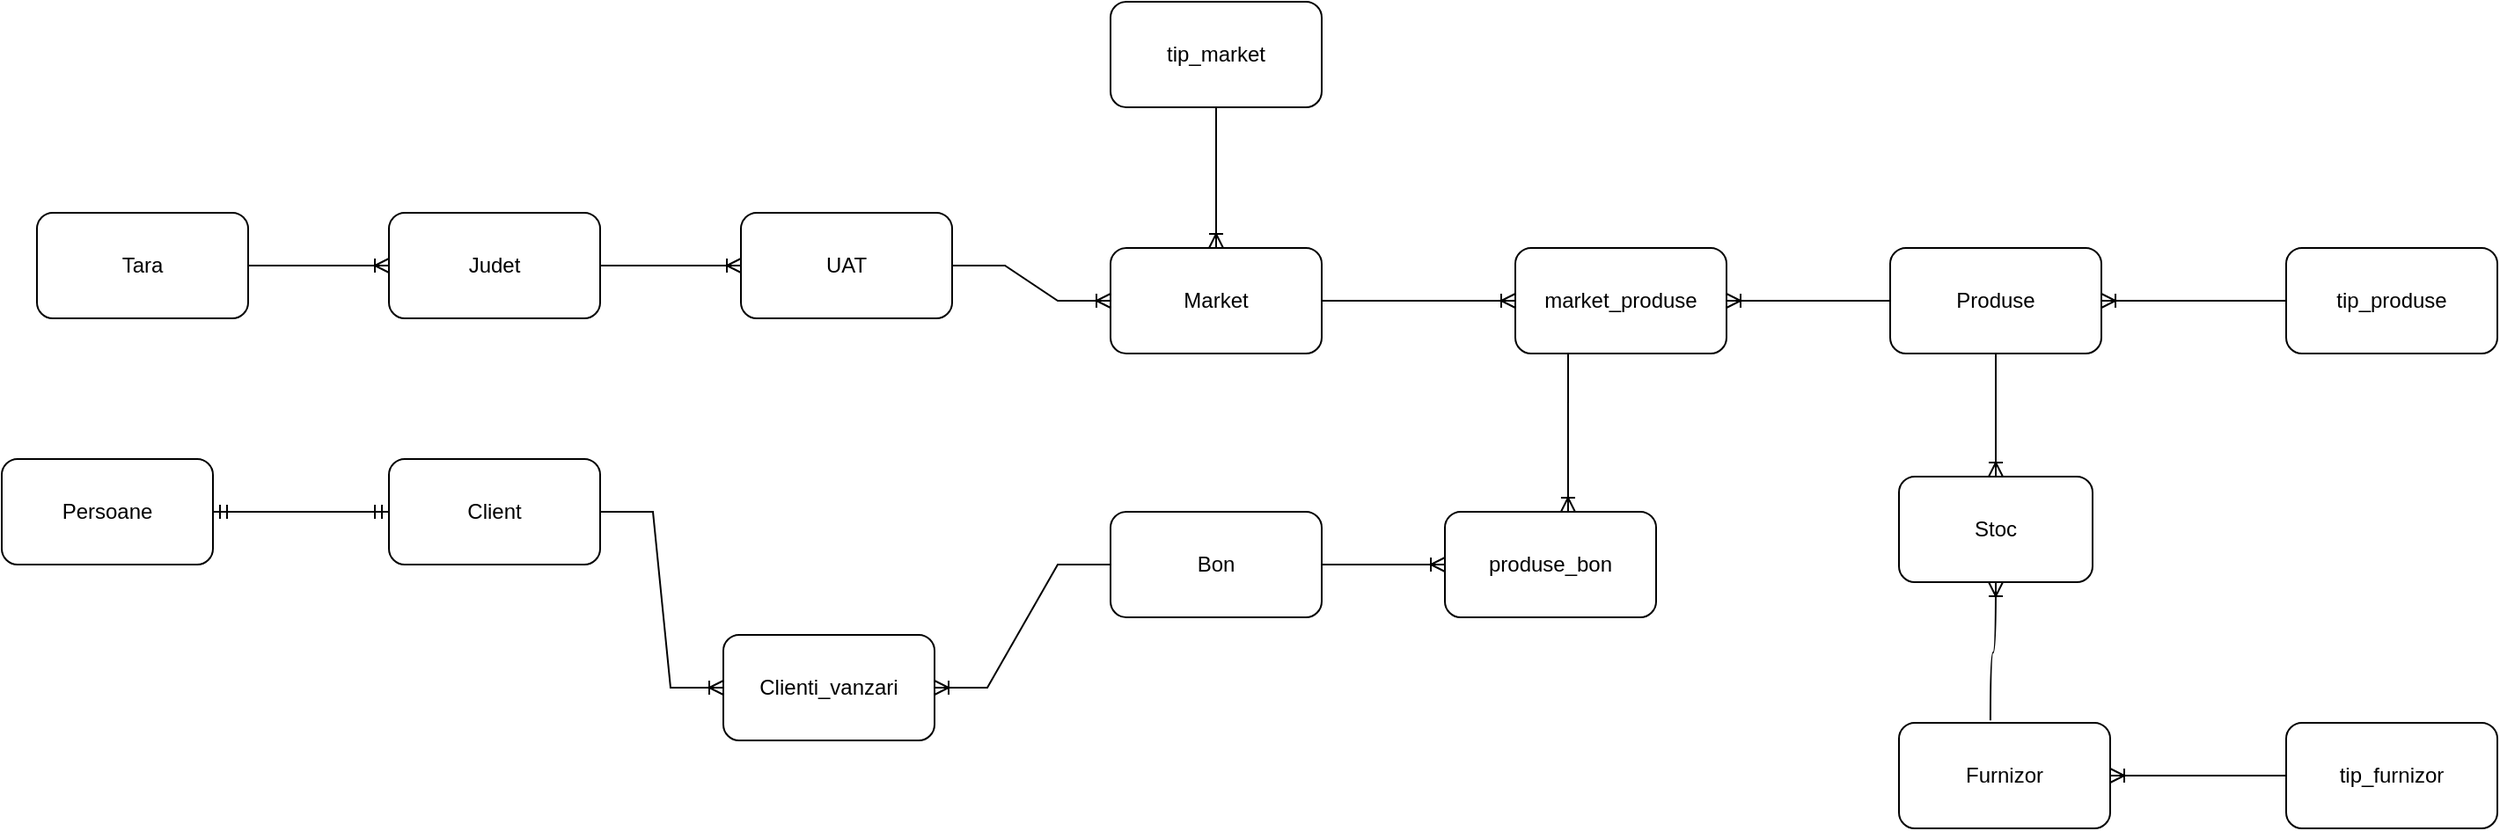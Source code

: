 <mxfile version="26.0.5">
  <diagram id="R2lEEEUBdFMjLlhIrx00" name="Page-1">
    <mxGraphModel dx="1400" dy="1971" grid="1" gridSize="10" guides="1" tooltips="1" connect="1" arrows="1" fold="1" page="1" pageScale="1" pageWidth="850" pageHeight="1100" math="0" shadow="0" extFonts="Permanent Marker^https://fonts.googleapis.com/css?family=Permanent+Marker">
      <root>
        <mxCell id="0" />
        <mxCell id="1" parent="0" />
        <mxCell id="zQwSwGuKmndq3hkdYxnN-1" value="Tara" style="rounded=1;whiteSpace=wrap;html=1;" vertex="1" parent="1">
          <mxGeometry x="50" y="30" width="120" height="60" as="geometry" />
        </mxCell>
        <mxCell id="zQwSwGuKmndq3hkdYxnN-2" value="Judet" style="rounded=1;whiteSpace=wrap;html=1;" vertex="1" parent="1">
          <mxGeometry x="250" y="30" width="120" height="60" as="geometry" />
        </mxCell>
        <mxCell id="zQwSwGuKmndq3hkdYxnN-3" value="UAT" style="rounded=1;whiteSpace=wrap;html=1;" vertex="1" parent="1">
          <mxGeometry x="450" y="30" width="120" height="60" as="geometry" />
        </mxCell>
        <mxCell id="zQwSwGuKmndq3hkdYxnN-4" value="Market" style="rounded=1;whiteSpace=wrap;html=1;" vertex="1" parent="1">
          <mxGeometry x="660" y="50" width="120" height="60" as="geometry" />
        </mxCell>
        <mxCell id="zQwSwGuKmndq3hkdYxnN-5" value="tip_market" style="rounded=1;whiteSpace=wrap;html=1;" vertex="1" parent="1">
          <mxGeometry x="660" y="-90" width="120" height="60" as="geometry" />
        </mxCell>
        <mxCell id="zQwSwGuKmndq3hkdYxnN-6" value="Bon" style="rounded=1;whiteSpace=wrap;html=1;" vertex="1" parent="1">
          <mxGeometry x="660" y="200" width="120" height="60" as="geometry" />
        </mxCell>
        <mxCell id="zQwSwGuKmndq3hkdYxnN-7" value="Client" style="rounded=1;whiteSpace=wrap;html=1;" vertex="1" parent="1">
          <mxGeometry x="250" y="170" width="120" height="60" as="geometry" />
        </mxCell>
        <mxCell id="zQwSwGuKmndq3hkdYxnN-8" value="Persoane" style="rounded=1;whiteSpace=wrap;html=1;" vertex="1" parent="1">
          <mxGeometry x="30" y="170" width="120" height="60" as="geometry" />
        </mxCell>
        <mxCell id="zQwSwGuKmndq3hkdYxnN-9" value="Stoc" style="rounded=1;whiteSpace=wrap;html=1;" vertex="1" parent="1">
          <mxGeometry x="1108" y="180" width="110" height="60" as="geometry" />
        </mxCell>
        <mxCell id="zQwSwGuKmndq3hkdYxnN-10" value="Produse" style="rounded=1;whiteSpace=wrap;html=1;" vertex="1" parent="1">
          <mxGeometry x="1103" y="50" width="120" height="60" as="geometry" />
        </mxCell>
        <mxCell id="zQwSwGuKmndq3hkdYxnN-11" value="tip_produse" style="rounded=1;whiteSpace=wrap;html=1;" vertex="1" parent="1">
          <mxGeometry x="1328" y="50" width="120" height="60" as="geometry" />
        </mxCell>
        <mxCell id="zQwSwGuKmndq3hkdYxnN-12" value="Furnizor" style="rounded=1;whiteSpace=wrap;html=1;" vertex="1" parent="1">
          <mxGeometry x="1108" y="320" width="120" height="60" as="geometry" />
        </mxCell>
        <mxCell id="zQwSwGuKmndq3hkdYxnN-13" value="tip_furnizor" style="rounded=1;whiteSpace=wrap;html=1;" vertex="1" parent="1">
          <mxGeometry x="1328" y="320" width="120" height="60" as="geometry" />
        </mxCell>
        <mxCell id="zQwSwGuKmndq3hkdYxnN-14" value="" style="edgeStyle=entityRelationEdgeStyle;fontSize=12;html=1;endArrow=ERoneToMany;rounded=0;exitX=1;exitY=0.5;exitDx=0;exitDy=0;entryX=0;entryY=0.5;entryDx=0;entryDy=0;" edge="1" parent="1" source="zQwSwGuKmndq3hkdYxnN-1" target="zQwSwGuKmndq3hkdYxnN-2">
          <mxGeometry width="100" height="100" relative="1" as="geometry">
            <mxPoint x="370" y="290" as="sourcePoint" />
            <mxPoint x="470" y="190" as="targetPoint" />
          </mxGeometry>
        </mxCell>
        <mxCell id="zQwSwGuKmndq3hkdYxnN-15" value="" style="edgeStyle=entityRelationEdgeStyle;fontSize=12;html=1;endArrow=ERoneToMany;rounded=0;exitX=1;exitY=0.5;exitDx=0;exitDy=0;entryX=0;entryY=0.5;entryDx=0;entryDy=0;" edge="1" parent="1" source="zQwSwGuKmndq3hkdYxnN-2" target="zQwSwGuKmndq3hkdYxnN-3">
          <mxGeometry width="100" height="100" relative="1" as="geometry">
            <mxPoint x="370" y="290" as="sourcePoint" />
            <mxPoint x="470" y="190" as="targetPoint" />
          </mxGeometry>
        </mxCell>
        <mxCell id="zQwSwGuKmndq3hkdYxnN-16" value="" style="edgeStyle=entityRelationEdgeStyle;fontSize=12;html=1;endArrow=ERoneToMany;rounded=0;entryX=0;entryY=0.5;entryDx=0;entryDy=0;exitX=1;exitY=0.5;exitDx=0;exitDy=0;" edge="1" parent="1" source="zQwSwGuKmndq3hkdYxnN-3" target="zQwSwGuKmndq3hkdYxnN-4">
          <mxGeometry width="100" height="100" relative="1" as="geometry">
            <mxPoint x="430" y="290" as="sourcePoint" />
            <mxPoint x="530" y="190" as="targetPoint" />
          </mxGeometry>
        </mxCell>
        <mxCell id="zQwSwGuKmndq3hkdYxnN-17" value="" style="edgeStyle=orthogonalEdgeStyle;fontSize=12;html=1;endArrow=ERoneToMany;rounded=0;entryX=0.5;entryY=0;entryDx=0;entryDy=0;exitX=0.5;exitY=1;exitDx=0;exitDy=0;curved=1;" edge="1" parent="1" source="zQwSwGuKmndq3hkdYxnN-5" target="zQwSwGuKmndq3hkdYxnN-4">
          <mxGeometry width="100" height="100" relative="1" as="geometry">
            <mxPoint x="430" y="290" as="sourcePoint" />
            <mxPoint x="530" y="190" as="targetPoint" />
          </mxGeometry>
        </mxCell>
        <mxCell id="zQwSwGuKmndq3hkdYxnN-18" value="" style="edgeStyle=entityRelationEdgeStyle;fontSize=12;html=1;endArrow=ERmandOne;startArrow=ERmandOne;rounded=0;entryX=0;entryY=0.5;entryDx=0;entryDy=0;exitX=1;exitY=0.5;exitDx=0;exitDy=0;" edge="1" parent="1" source="zQwSwGuKmndq3hkdYxnN-8" target="zQwSwGuKmndq3hkdYxnN-7">
          <mxGeometry width="100" height="100" relative="1" as="geometry">
            <mxPoint x="430" y="290" as="sourcePoint" />
            <mxPoint x="530" y="190" as="targetPoint" />
          </mxGeometry>
        </mxCell>
        <mxCell id="zQwSwGuKmndq3hkdYxnN-19" value="" style="edgeStyle=orthogonalEdgeStyle;fontSize=12;html=1;endArrow=ERoneToMany;rounded=0;curved=1;exitX=0.25;exitY=1;exitDx=0;exitDy=0;entryX=0.583;entryY=0;entryDx=0;entryDy=0;entryPerimeter=0;" edge="1" parent="1" source="zQwSwGuKmndq3hkdYxnN-29" target="zQwSwGuKmndq3hkdYxnN-33">
          <mxGeometry width="100" height="100" relative="1" as="geometry">
            <mxPoint x="710" y="130" as="sourcePoint" />
            <mxPoint x="730" y="170" as="targetPoint" />
          </mxGeometry>
        </mxCell>
        <mxCell id="zQwSwGuKmndq3hkdYxnN-20" value="Clienti_vanzari" style="rounded=1;whiteSpace=wrap;html=1;" vertex="1" parent="1">
          <mxGeometry x="440" y="270" width="120" height="60" as="geometry" />
        </mxCell>
        <mxCell id="zQwSwGuKmndq3hkdYxnN-22" value="" style="edgeStyle=entityRelationEdgeStyle;fontSize=12;html=1;endArrow=ERoneToMany;rounded=0;exitX=0;exitY=0.5;exitDx=0;exitDy=0;entryX=1;entryY=0.5;entryDx=0;entryDy=0;" edge="1" parent="1" source="zQwSwGuKmndq3hkdYxnN-6" target="zQwSwGuKmndq3hkdYxnN-20">
          <mxGeometry width="100" height="100" relative="1" as="geometry">
            <mxPoint x="430" y="290" as="sourcePoint" />
            <mxPoint x="530" y="190" as="targetPoint" />
          </mxGeometry>
        </mxCell>
        <mxCell id="zQwSwGuKmndq3hkdYxnN-23" value="" style="edgeStyle=entityRelationEdgeStyle;fontSize=12;html=1;endArrow=ERoneToMany;rounded=0;exitX=1;exitY=0.5;exitDx=0;exitDy=0;" edge="1" parent="1" source="zQwSwGuKmndq3hkdYxnN-7" target="zQwSwGuKmndq3hkdYxnN-20">
          <mxGeometry width="100" height="100" relative="1" as="geometry">
            <mxPoint x="430" y="290" as="sourcePoint" />
            <mxPoint x="530" y="190" as="targetPoint" />
          </mxGeometry>
        </mxCell>
        <mxCell id="zQwSwGuKmndq3hkdYxnN-24" value="" style="edgeStyle=orthogonalEdgeStyle;fontSize=12;html=1;endArrow=ERoneToMany;rounded=0;exitX=0.5;exitY=1;exitDx=0;exitDy=0;entryX=0.5;entryY=0;entryDx=0;entryDy=0;curved=1;" edge="1" parent="1" source="zQwSwGuKmndq3hkdYxnN-10" target="zQwSwGuKmndq3hkdYxnN-9">
          <mxGeometry width="100" height="100" relative="1" as="geometry">
            <mxPoint x="1288" y="70" as="sourcePoint" />
            <mxPoint x="1388" y="-30" as="targetPoint" />
          </mxGeometry>
        </mxCell>
        <mxCell id="zQwSwGuKmndq3hkdYxnN-25" value="" style="edgeStyle=entityRelationEdgeStyle;fontSize=12;html=1;endArrow=ERoneToMany;rounded=0;entryX=1;entryY=0.5;entryDx=0;entryDy=0;" edge="1" parent="1" target="zQwSwGuKmndq3hkdYxnN-10">
          <mxGeometry width="100" height="100" relative="1" as="geometry">
            <mxPoint x="1298" y="80" as="sourcePoint" />
            <mxPoint x="1388" y="-30" as="targetPoint" />
            <Array as="points">
              <mxPoint x="1298" y="80" />
            </Array>
          </mxGeometry>
        </mxCell>
        <mxCell id="zQwSwGuKmndq3hkdYxnN-26" value="" style="edgeStyle=entityRelationEdgeStyle;fontSize=12;html=1;endArrow=ERoneToMany;rounded=0;exitX=0;exitY=0.5;exitDx=0;exitDy=0;entryX=1;entryY=0.5;entryDx=0;entryDy=0;" edge="1" parent="1" source="zQwSwGuKmndq3hkdYxnN-13" target="zQwSwGuKmndq3hkdYxnN-12">
          <mxGeometry width="100" height="100" relative="1" as="geometry">
            <mxPoint x="1288" y="70" as="sourcePoint" />
            <mxPoint x="1388" y="-30" as="targetPoint" />
          </mxGeometry>
        </mxCell>
        <mxCell id="zQwSwGuKmndq3hkdYxnN-27" value="" style="edgeStyle=orthogonalEdgeStyle;fontSize=12;html=1;endArrow=ERoneToMany;rounded=0;entryX=0.5;entryY=1;entryDx=0;entryDy=0;exitX=0.433;exitY=-0.023;exitDx=0;exitDy=0;exitPerimeter=0;curved=1;" edge="1" parent="1" source="zQwSwGuKmndq3hkdYxnN-12" target="zQwSwGuKmndq3hkdYxnN-9">
          <mxGeometry width="100" height="100" relative="1" as="geometry">
            <mxPoint x="1288" y="70" as="sourcePoint" />
            <mxPoint x="1388" y="-30" as="targetPoint" />
          </mxGeometry>
        </mxCell>
        <mxCell id="zQwSwGuKmndq3hkdYxnN-29" value="market_produse" style="rounded=1;whiteSpace=wrap;html=1;" vertex="1" parent="1">
          <mxGeometry x="890" y="50" width="120" height="60" as="geometry" />
        </mxCell>
        <mxCell id="zQwSwGuKmndq3hkdYxnN-30" value="" style="edgeStyle=entityRelationEdgeStyle;fontSize=12;html=1;endArrow=ERoneToMany;rounded=0;entryX=0;entryY=0.5;entryDx=0;entryDy=0;exitX=1;exitY=0.5;exitDx=0;exitDy=0;" edge="1" parent="1" source="zQwSwGuKmndq3hkdYxnN-4" target="zQwSwGuKmndq3hkdYxnN-29">
          <mxGeometry width="100" height="100" relative="1" as="geometry">
            <mxPoint x="720" y="230" as="sourcePoint" />
            <mxPoint x="820" y="130" as="targetPoint" />
          </mxGeometry>
        </mxCell>
        <mxCell id="zQwSwGuKmndq3hkdYxnN-31" value="" style="edgeStyle=entityRelationEdgeStyle;fontSize=12;html=1;endArrow=ERoneToMany;rounded=0;entryX=1;entryY=0.5;entryDx=0;entryDy=0;exitX=0;exitY=0.5;exitDx=0;exitDy=0;" edge="1" parent="1" source="zQwSwGuKmndq3hkdYxnN-10" target="zQwSwGuKmndq3hkdYxnN-29">
          <mxGeometry width="100" height="100" relative="1" as="geometry">
            <mxPoint x="720" y="230" as="sourcePoint" />
            <mxPoint x="820" y="130" as="targetPoint" />
          </mxGeometry>
        </mxCell>
        <mxCell id="zQwSwGuKmndq3hkdYxnN-33" value="produse_bon" style="rounded=1;whiteSpace=wrap;html=1;" vertex="1" parent="1">
          <mxGeometry x="850" y="200" width="120" height="60" as="geometry" />
        </mxCell>
        <mxCell id="zQwSwGuKmndq3hkdYxnN-34" value="" style="edgeStyle=entityRelationEdgeStyle;fontSize=12;html=1;endArrow=ERoneToMany;rounded=0;entryX=0;entryY=0.5;entryDx=0;entryDy=0;exitX=1;exitY=0.5;exitDx=0;exitDy=0;" edge="1" parent="1" source="zQwSwGuKmndq3hkdYxnN-6" target="zQwSwGuKmndq3hkdYxnN-33">
          <mxGeometry width="100" height="100" relative="1" as="geometry">
            <mxPoint x="790" y="230" as="sourcePoint" />
            <mxPoint x="820" y="130" as="targetPoint" />
          </mxGeometry>
        </mxCell>
      </root>
    </mxGraphModel>
  </diagram>
</mxfile>
